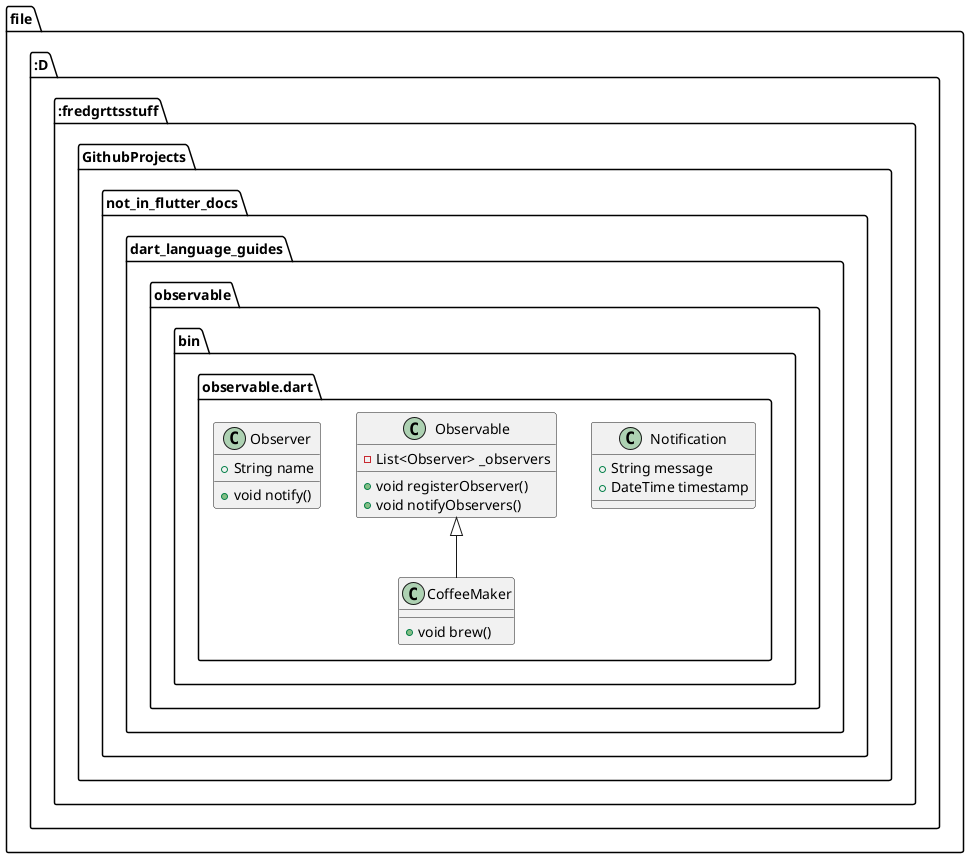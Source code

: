 @startuml
set namespaceSeparator ::

class "file:::::::D:::fredgrttsstuff::GithubProjects::not_in_flutter_docs::dart_language_guides::observable::bin::observable.dart::Notification" {
  +String message
  +DateTime timestamp
}

class "file:::::::D:::fredgrttsstuff::GithubProjects::not_in_flutter_docs::dart_language_guides::observable::bin::observable.dart::Observable" {
  -List<Observer> _observers
  +void registerObserver()
  +void notifyObservers()
}

class "file:::::::D:::fredgrttsstuff::GithubProjects::not_in_flutter_docs::dart_language_guides::observable::bin::observable.dart::Observer" {
  +String name
  +void notify()
}

class "file:::::::D:::fredgrttsstuff::GithubProjects::not_in_flutter_docs::dart_language_guides::observable::bin::observable.dart::CoffeeMaker" {
  +void brew()
}

"file:::::::D:::fredgrttsstuff::GithubProjects::not_in_flutter_docs::dart_language_guides::observable::bin::observable.dart::Observable" <|-- "file:::::::D:::fredgrttsstuff::GithubProjects::not_in_flutter_docs::dart_language_guides::observable::bin::observable.dart::CoffeeMaker"


@enduml